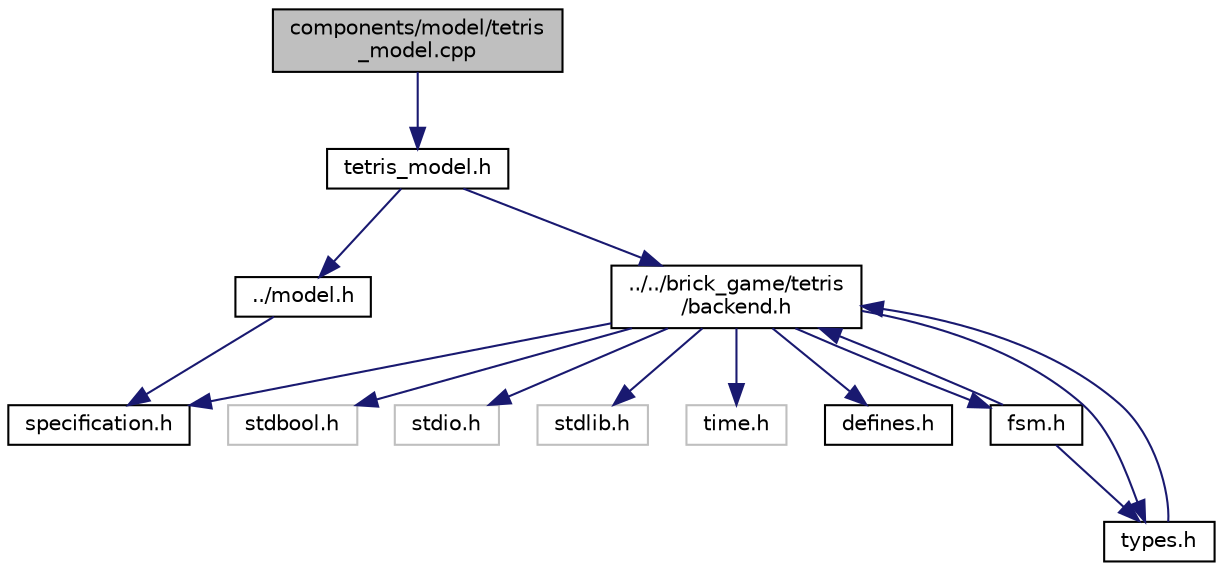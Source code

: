 digraph "components/model/tetris_model.cpp"
{
 // LATEX_PDF_SIZE
  edge [fontname="Helvetica",fontsize="10",labelfontname="Helvetica",labelfontsize="10"];
  node [fontname="Helvetica",fontsize="10",shape=record];
  Node1 [label="components/model/tetris\l_model.cpp",height=0.2,width=0.4,color="black", fillcolor="grey75", style="filled", fontcolor="black",tooltip="Методы класса TetrisModel."];
  Node1 -> Node2 [color="midnightblue",fontsize="10",style="solid",fontname="Helvetica"];
  Node2 [label="tetris_model.h",height=0.2,width=0.4,color="black", fillcolor="white", style="filled",URL="$tetris__model_8h.html",tooltip="Заголовочный файл класса TetrisModel."];
  Node2 -> Node3 [color="midnightblue",fontsize="10",style="solid",fontname="Helvetica"];
  Node3 [label="../model.h",height=0.2,width=0.4,color="black", fillcolor="white", style="filled",URL="$model_8h_source.html",tooltip=" "];
  Node3 -> Node4 [color="midnightblue",fontsize="10",style="solid",fontname="Helvetica"];
  Node4 [label="specification.h",height=0.2,width=0.4,color="black", fillcolor="white", style="filled",URL="$specification_8h.html",tooltip="Заголовочный файл с общими типами для игр."];
  Node2 -> Node5 [color="midnightblue",fontsize="10",style="solid",fontname="Helvetica"];
  Node5 [label="../../brick_game/tetris\l/backend.h",height=0.2,width=0.4,color="black", fillcolor="white", style="filled",URL="$backend_8h.html",tooltip="Заголовочный файл основных функций тетриса."];
  Node5 -> Node6 [color="midnightblue",fontsize="10",style="solid",fontname="Helvetica"];
  Node6 [label="stdbool.h",height=0.2,width=0.4,color="grey75", fillcolor="white", style="filled",tooltip=" "];
  Node5 -> Node7 [color="midnightblue",fontsize="10",style="solid",fontname="Helvetica"];
  Node7 [label="stdio.h",height=0.2,width=0.4,color="grey75", fillcolor="white", style="filled",tooltip=" "];
  Node5 -> Node8 [color="midnightblue",fontsize="10",style="solid",fontname="Helvetica"];
  Node8 [label="stdlib.h",height=0.2,width=0.4,color="grey75", fillcolor="white", style="filled",tooltip=" "];
  Node5 -> Node9 [color="midnightblue",fontsize="10",style="solid",fontname="Helvetica"];
  Node9 [label="time.h",height=0.2,width=0.4,color="grey75", fillcolor="white", style="filled",tooltip=" "];
  Node5 -> Node4 [color="midnightblue",fontsize="10",style="solid",fontname="Helvetica"];
  Node5 -> Node10 [color="midnightblue",fontsize="10",style="solid",fontname="Helvetica"];
  Node10 [label="defines.h",height=0.2,width=0.4,color="black", fillcolor="white", style="filled",URL="$defines_8h.html",tooltip="Заголовочный файл с параметрами тетриса."];
  Node5 -> Node11 [color="midnightblue",fontsize="10",style="solid",fontname="Helvetica"];
  Node11 [label="fsm.h",height=0.2,width=0.4,color="black", fillcolor="white", style="filled",URL="$fsm_8h.html",tooltip="Заголовочный файл функций конечного автомата тетриса."];
  Node11 -> Node5 [color="midnightblue",fontsize="10",style="solid",fontname="Helvetica"];
  Node11 -> Node12 [color="midnightblue",fontsize="10",style="solid",fontname="Helvetica"];
  Node12 [label="types.h",height=0.2,width=0.4,color="black", fillcolor="white", style="filled",URL="$tetris_2types_8h.html",tooltip="Заголовочный файл с типами тетриса."];
  Node12 -> Node5 [color="midnightblue",fontsize="10",style="solid",fontname="Helvetica"];
  Node5 -> Node12 [color="midnightblue",fontsize="10",style="solid",fontname="Helvetica"];
}
